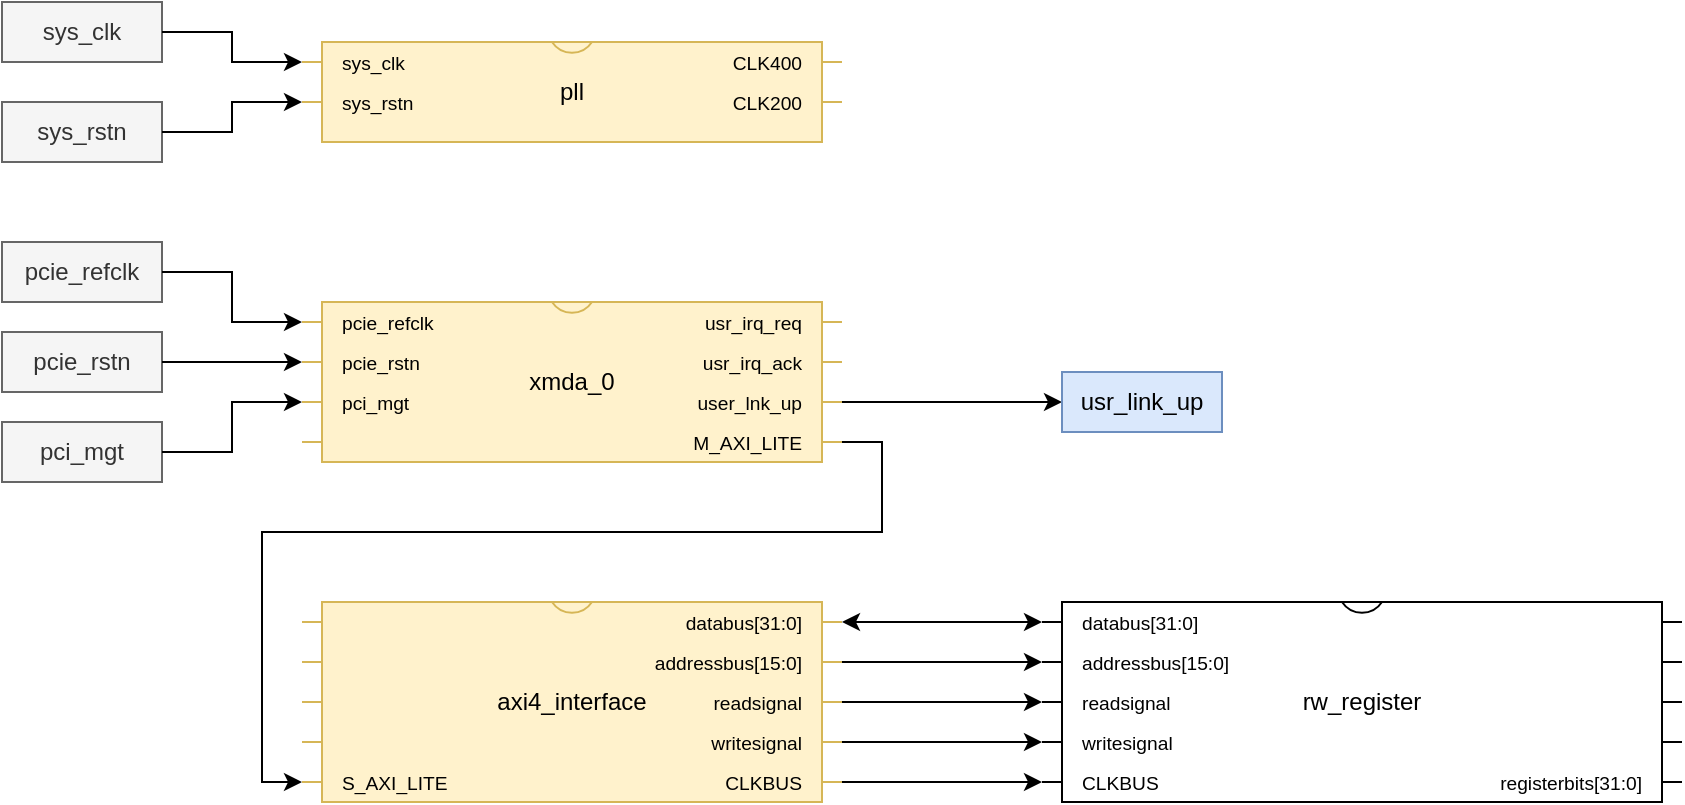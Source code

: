 <mxfile version="24.7.17">
  <diagram name="第 1 页" id="hnQLLiMf0f4V66QyHGRO">
    <mxGraphModel dx="1430" dy="858" grid="1" gridSize="10" guides="1" tooltips="1" connect="1" arrows="1" fold="1" page="1" pageScale="1" pageWidth="1654" pageHeight="1169" math="0" shadow="0">
      <root>
        <mxCell id="0" />
        <mxCell id="1" parent="0" />
        <mxCell id="mSrpeE-XfYG-Gnqtp0ee-52" value="rw_register" style="shadow=0;dashed=0;align=center;html=1;strokeWidth=1;shape=mxgraph.electrical.logic_gates.dual_inline_ic;labelNames=databus%5B31%3A0%5D,addressbus%5B15%3A0%5D,readsignal,writesignal,CLKBUS,registerbits%5B31%3A0%5D;whiteSpace=wrap;pinLabelType=cust;labelCount=6;movable=1;resizable=1;rotatable=1;deletable=1;editable=1;locked=0;connectable=1;" parent="1" vertex="1">
          <mxGeometry x="790" y="650" width="320" height="100" as="geometry" />
        </mxCell>
        <mxCell id="maHl7u-LtEF3fLwQB1Fx-1" value="axi4_interface" style="shadow=0;dashed=0;align=center;html=1;strokeWidth=1;shape=mxgraph.electrical.logic_gates.dual_inline_ic;labelNames=,,,,S_AXI_LITE,CLKBUS,writesignal,readsignal,addressbus%5B15%3A0%5D,databus%5B31%3A0%5D;whiteSpace=wrap;pinLabelType=cust;labelCount=10;movable=1;resizable=1;rotatable=1;deletable=1;editable=1;locked=0;connectable=1;fillColor=#fff2cc;strokeColor=#d6b656;" parent="1" vertex="1">
          <mxGeometry x="420" y="650" width="270" height="100" as="geometry" />
        </mxCell>
        <mxCell id="jVVEKejfry-TUGCBuq2P-1" value="pci_mgt" style="text;html=1;align=center;verticalAlign=middle;whiteSpace=wrap;rounded=0;fillColor=#f5f5f5;fontColor=#333333;strokeColor=#666666;" parent="1" vertex="1">
          <mxGeometry x="270" y="560" width="80" height="30" as="geometry" />
        </mxCell>
        <mxCell id="jVVEKejfry-TUGCBuq2P-2" style="edgeStyle=orthogonalEdgeStyle;rounded=0;orthogonalLoop=1;jettySize=auto;html=1;exitX=1;exitY=0;exitDx=0;exitDy=50;exitPerimeter=0;entryX=0;entryY=0.5;entryDx=0;entryDy=0;" parent="1" source="jVVEKejfry-TUGCBuq2P-4" target="jVVEKejfry-TUGCBuq2P-21" edge="1">
          <mxGeometry relative="1" as="geometry" />
        </mxCell>
        <mxCell id="jVVEKejfry-TUGCBuq2P-4" value="xmda_0" style="shadow=0;dashed=0;align=center;html=1;strokeWidth=1;shape=mxgraph.electrical.logic_gates.dual_inline_ic;labelNames=pcie_refclk,pcie_rstn,pci_mgt,,M_AXI_LITE,user_lnk_up,usr_irq_ack,usr_irq_req;whiteSpace=wrap;pinLabelType=cust;labelCount=8;movable=1;resizable=1;rotatable=1;deletable=1;editable=1;locked=0;connectable=1;fillColor=#fff2cc;strokeColor=#d6b656;" parent="1" vertex="1">
          <mxGeometry x="420" y="500" width="270" height="80" as="geometry" />
        </mxCell>
        <mxCell id="jVVEKejfry-TUGCBuq2P-5" value="pcie_rstn" style="text;html=1;align=center;verticalAlign=middle;whiteSpace=wrap;rounded=0;fillColor=#f5f5f5;fontColor=#333333;strokeColor=#666666;" parent="1" vertex="1">
          <mxGeometry x="270" y="515" width="80" height="30" as="geometry" />
        </mxCell>
        <mxCell id="jVVEKejfry-TUGCBuq2P-6" value="pcie_refclk" style="text;html=1;align=center;verticalAlign=middle;whiteSpace=wrap;rounded=0;fillColor=#f5f5f5;fontColor=#333333;strokeColor=#666666;" parent="1" vertex="1">
          <mxGeometry x="270" y="470" width="80" height="30" as="geometry" />
        </mxCell>
        <mxCell id="jVVEKejfry-TUGCBuq2P-7" style="edgeStyle=orthogonalEdgeStyle;rounded=0;orthogonalLoop=1;jettySize=auto;html=1;exitX=1;exitY=0.5;exitDx=0;exitDy=0;entryX=0;entryY=0;entryDx=0;entryDy=10;entryPerimeter=0;" parent="1" source="jVVEKejfry-TUGCBuq2P-6" target="jVVEKejfry-TUGCBuq2P-4" edge="1">
          <mxGeometry relative="1" as="geometry" />
        </mxCell>
        <mxCell id="jVVEKejfry-TUGCBuq2P-8" style="edgeStyle=orthogonalEdgeStyle;rounded=0;orthogonalLoop=1;jettySize=auto;html=1;exitX=1;exitY=0.5;exitDx=0;exitDy=0;entryX=0;entryY=0;entryDx=0;entryDy=30;entryPerimeter=0;" parent="1" source="jVVEKejfry-TUGCBuq2P-5" target="jVVEKejfry-TUGCBuq2P-4" edge="1">
          <mxGeometry relative="1" as="geometry" />
        </mxCell>
        <mxCell id="jVVEKejfry-TUGCBuq2P-9" style="edgeStyle=orthogonalEdgeStyle;rounded=0;orthogonalLoop=1;jettySize=auto;html=1;exitX=1;exitY=0.5;exitDx=0;exitDy=0;entryX=0;entryY=0;entryDx=0;entryDy=50;entryPerimeter=0;" parent="1" source="jVVEKejfry-TUGCBuq2P-1" target="jVVEKejfry-TUGCBuq2P-4" edge="1">
          <mxGeometry relative="1" as="geometry" />
        </mxCell>
        <mxCell id="jVVEKejfry-TUGCBuq2P-10" value="sys_rstn" style="text;html=1;align=center;verticalAlign=middle;whiteSpace=wrap;rounded=0;fillColor=#f5f5f5;fontColor=#333333;strokeColor=#666666;" parent="1" vertex="1">
          <mxGeometry x="270" y="400" width="80" height="30" as="geometry" />
        </mxCell>
        <mxCell id="jVVEKejfry-TUGCBuq2P-13" value="sys_clk" style="text;html=1;align=center;verticalAlign=middle;whiteSpace=wrap;rounded=0;fillColor=#f5f5f5;fontColor=#333333;strokeColor=#666666;" parent="1" vertex="1">
          <mxGeometry x="270" y="350" width="80" height="30" as="geometry" />
        </mxCell>
        <mxCell id="jVVEKejfry-TUGCBuq2P-17" value="pll" style="shadow=0;dashed=0;align=center;html=1;strokeWidth=1;shape=mxgraph.electrical.logic_gates.dual_inline_ic;labelNames=sys_clk,sys_rstn,CLK200,CLK400;whiteSpace=wrap;pinLabelType=cust;labelCount=4;movable=1;resizable=1;rotatable=1;deletable=1;editable=1;locked=0;connectable=1;fillColor=#fff2cc;strokeColor=#d6b656;" parent="1" vertex="1">
          <mxGeometry x="420" y="370" width="270" height="50" as="geometry" />
        </mxCell>
        <mxCell id="jVVEKejfry-TUGCBuq2P-21" value="usr_link_up" style="text;html=1;align=center;verticalAlign=middle;whiteSpace=wrap;rounded=0;fillColor=#dae8fc;strokeColor=#6c8ebf;" parent="1" vertex="1">
          <mxGeometry x="800" y="535" width="80" height="30" as="geometry" />
        </mxCell>
        <mxCell id="jVVEKejfry-TUGCBuq2P-25" style="edgeStyle=orthogonalEdgeStyle;rounded=0;orthogonalLoop=1;jettySize=auto;html=1;exitX=1;exitY=0;exitDx=0;exitDy=70;exitPerimeter=0;entryX=0;entryY=0;entryDx=0;entryDy=90;entryPerimeter=0;" parent="1" source="jVVEKejfry-TUGCBuq2P-4" target="maHl7u-LtEF3fLwQB1Fx-1" edge="1">
          <mxGeometry relative="1" as="geometry" />
        </mxCell>
        <mxCell id="d4mB_soDHMjaOlRLX1V1-6" style="edgeStyle=orthogonalEdgeStyle;rounded=0;orthogonalLoop=1;jettySize=auto;html=1;exitX=1;exitY=0.5;exitDx=0;exitDy=0;entryX=0;entryY=0;entryDx=0;entryDy=10;entryPerimeter=0;" parent="1" source="jVVEKejfry-TUGCBuq2P-13" target="jVVEKejfry-TUGCBuq2P-17" edge="1">
          <mxGeometry relative="1" as="geometry" />
        </mxCell>
        <mxCell id="d4mB_soDHMjaOlRLX1V1-7" style="edgeStyle=orthogonalEdgeStyle;rounded=0;orthogonalLoop=1;jettySize=auto;html=1;exitX=1;exitY=0.5;exitDx=0;exitDy=0;entryX=0;entryY=0;entryDx=0;entryDy=30;entryPerimeter=0;" parent="1" source="jVVEKejfry-TUGCBuq2P-10" target="jVVEKejfry-TUGCBuq2P-17" edge="1">
          <mxGeometry relative="1" as="geometry" />
        </mxCell>
        <mxCell id="lHFDETxAcnouj-FzZFvf-1" style="edgeStyle=orthogonalEdgeStyle;rounded=0;orthogonalLoop=1;jettySize=auto;html=1;exitX=1;exitY=0;exitDx=0;exitDy=10;exitPerimeter=0;entryX=0;entryY=0;entryDx=0;entryDy=10;entryPerimeter=0;startArrow=classic;startFill=1;" edge="1" parent="1" source="maHl7u-LtEF3fLwQB1Fx-1" target="mSrpeE-XfYG-Gnqtp0ee-52">
          <mxGeometry relative="1" as="geometry" />
        </mxCell>
        <mxCell id="lHFDETxAcnouj-FzZFvf-2" style="edgeStyle=orthogonalEdgeStyle;rounded=0;orthogonalLoop=1;jettySize=auto;html=1;exitX=1;exitY=0;exitDx=0;exitDy=30;exitPerimeter=0;entryX=0;entryY=0;entryDx=0;entryDy=30;entryPerimeter=0;" edge="1" parent="1" source="maHl7u-LtEF3fLwQB1Fx-1" target="mSrpeE-XfYG-Gnqtp0ee-52">
          <mxGeometry relative="1" as="geometry" />
        </mxCell>
        <mxCell id="lHFDETxAcnouj-FzZFvf-3" style="edgeStyle=orthogonalEdgeStyle;rounded=0;orthogonalLoop=1;jettySize=auto;html=1;exitX=1;exitY=0;exitDx=0;exitDy=50;exitPerimeter=0;entryX=0;entryY=0;entryDx=0;entryDy=50;entryPerimeter=0;" edge="1" parent="1" source="maHl7u-LtEF3fLwQB1Fx-1" target="mSrpeE-XfYG-Gnqtp0ee-52">
          <mxGeometry relative="1" as="geometry" />
        </mxCell>
        <mxCell id="lHFDETxAcnouj-FzZFvf-5" style="edgeStyle=orthogonalEdgeStyle;rounded=0;orthogonalLoop=1;jettySize=auto;html=1;exitX=1;exitY=0;exitDx=0;exitDy=70;exitPerimeter=0;entryX=0;entryY=0;entryDx=0;entryDy=70;entryPerimeter=0;" edge="1" parent="1" source="maHl7u-LtEF3fLwQB1Fx-1" target="mSrpeE-XfYG-Gnqtp0ee-52">
          <mxGeometry relative="1" as="geometry" />
        </mxCell>
        <mxCell id="lHFDETxAcnouj-FzZFvf-6" style="edgeStyle=orthogonalEdgeStyle;rounded=0;orthogonalLoop=1;jettySize=auto;html=1;exitX=1;exitY=0;exitDx=0;exitDy=90;exitPerimeter=0;entryX=0;entryY=0;entryDx=0;entryDy=90;entryPerimeter=0;" edge="1" parent="1" source="maHl7u-LtEF3fLwQB1Fx-1" target="mSrpeE-XfYG-Gnqtp0ee-52">
          <mxGeometry relative="1" as="geometry" />
        </mxCell>
      </root>
    </mxGraphModel>
  </diagram>
</mxfile>
